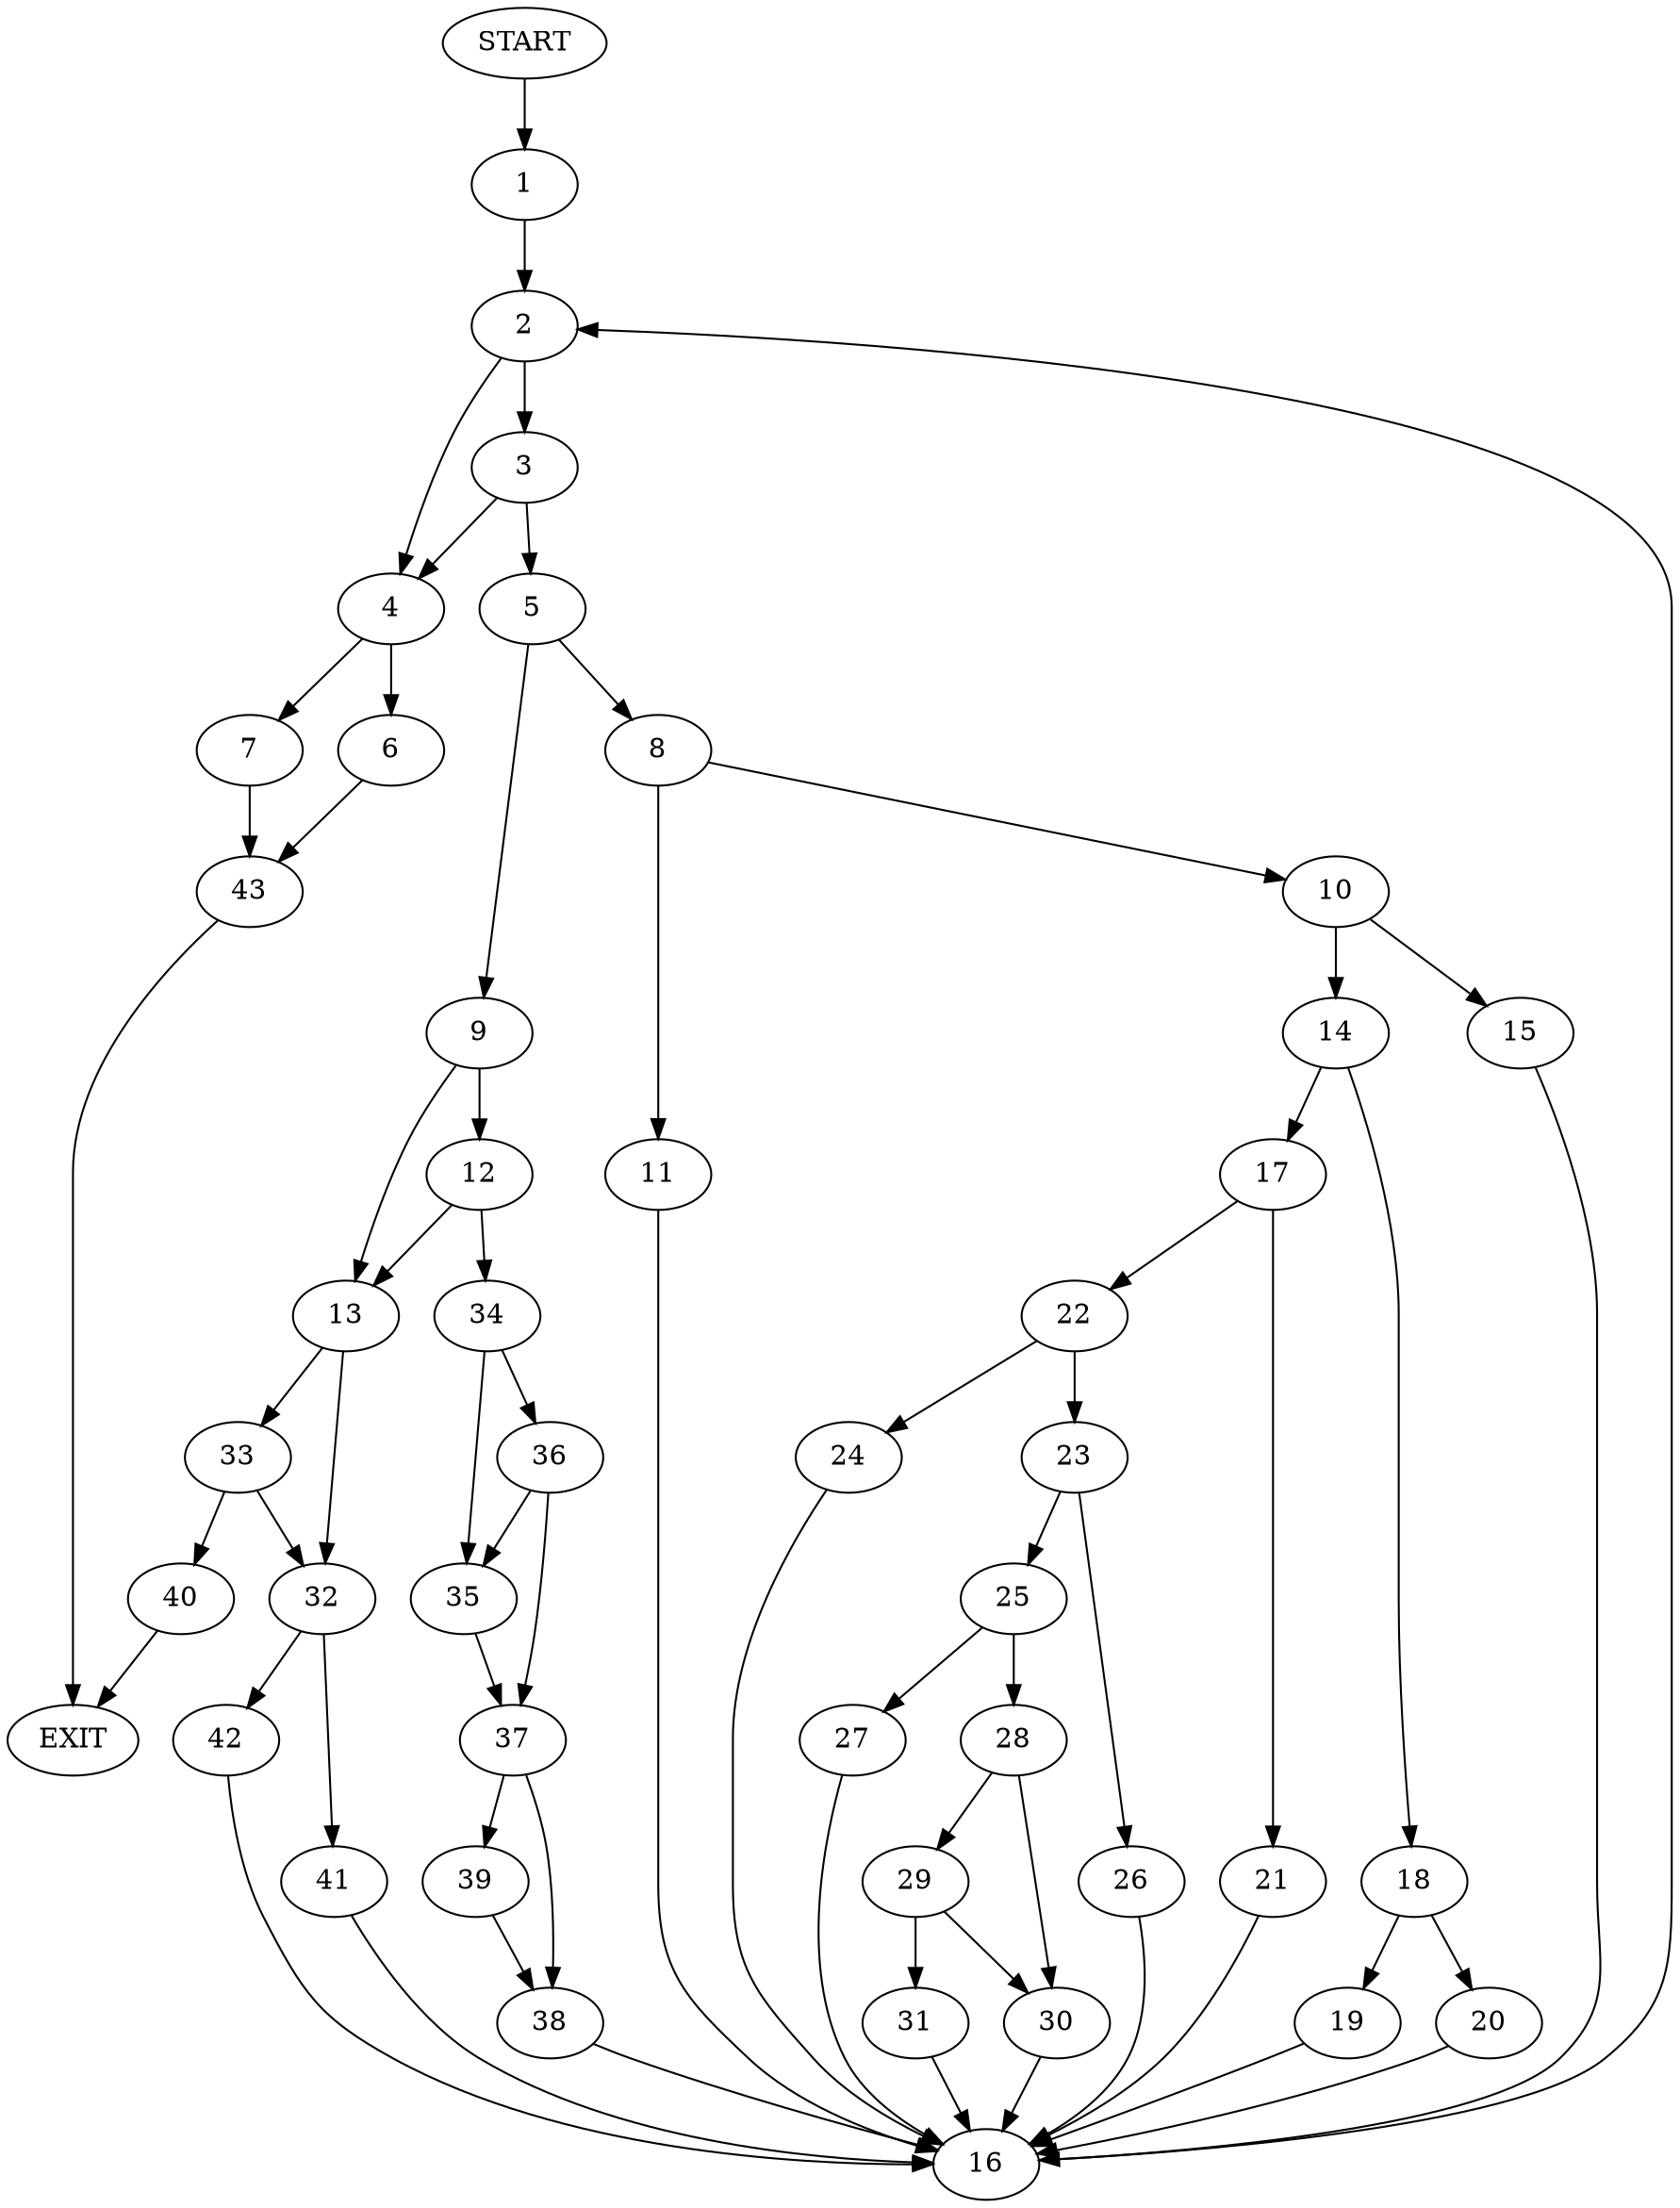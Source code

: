 digraph {
0 [label="START"]
44 [label="EXIT"]
0 -> 1
1 -> 2
2 -> 3
2 -> 4
3 -> 5
3 -> 4
4 -> 6
4 -> 7
5 -> 8
5 -> 9
8 -> 10
8 -> 11
9 -> 12
9 -> 13
10 -> 14
10 -> 15
11 -> 16
16 -> 2
15 -> 16
14 -> 17
14 -> 18
18 -> 19
18 -> 20
17 -> 21
17 -> 22
19 -> 16
20 -> 16
21 -> 16
22 -> 23
22 -> 24
23 -> 25
23 -> 26
24 -> 16
26 -> 16
25 -> 27
25 -> 28
27 -> 16
28 -> 29
28 -> 30
30 -> 16
29 -> 31
29 -> 30
31 -> 16
13 -> 32
13 -> 33
12 -> 34
12 -> 13
34 -> 35
34 -> 36
35 -> 37
36 -> 37
36 -> 35
37 -> 38
37 -> 39
38 -> 16
39 -> 38
33 -> 32
33 -> 40
32 -> 41
32 -> 42
40 -> 44
42 -> 16
41 -> 16
6 -> 43
7 -> 43
43 -> 44
}
